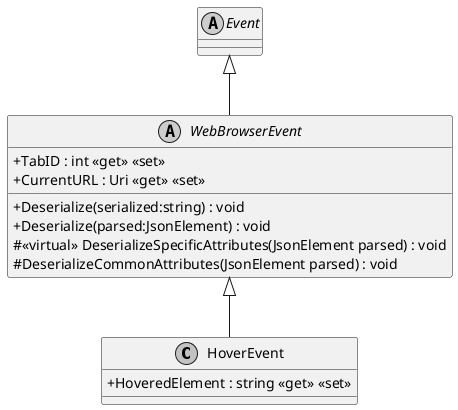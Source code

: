 @startuml
skinparam monochrome true
skinparam classAttributeIconSize 0

class HoverEvent {
    + HoveredElement : string <<get>> <<set>>
}
abstract class WebBrowserEvent {
    + TabID : int <<get>> <<set>>
    + Deserialize(serialized:string) : void
    + Deserialize(parsed:JsonElement) : void
    # <<virtual>> DeserializeSpecificAttributes(JsonElement parsed) : void
    # DeserializeCommonAttributes(JsonElement parsed) : void
    + CurrentURL : Uri <<get>> <<set>>
}
abstract class Event

WebBrowserEvent <|-- HoverEvent
Event <|-- WebBrowserEvent
@enduml
